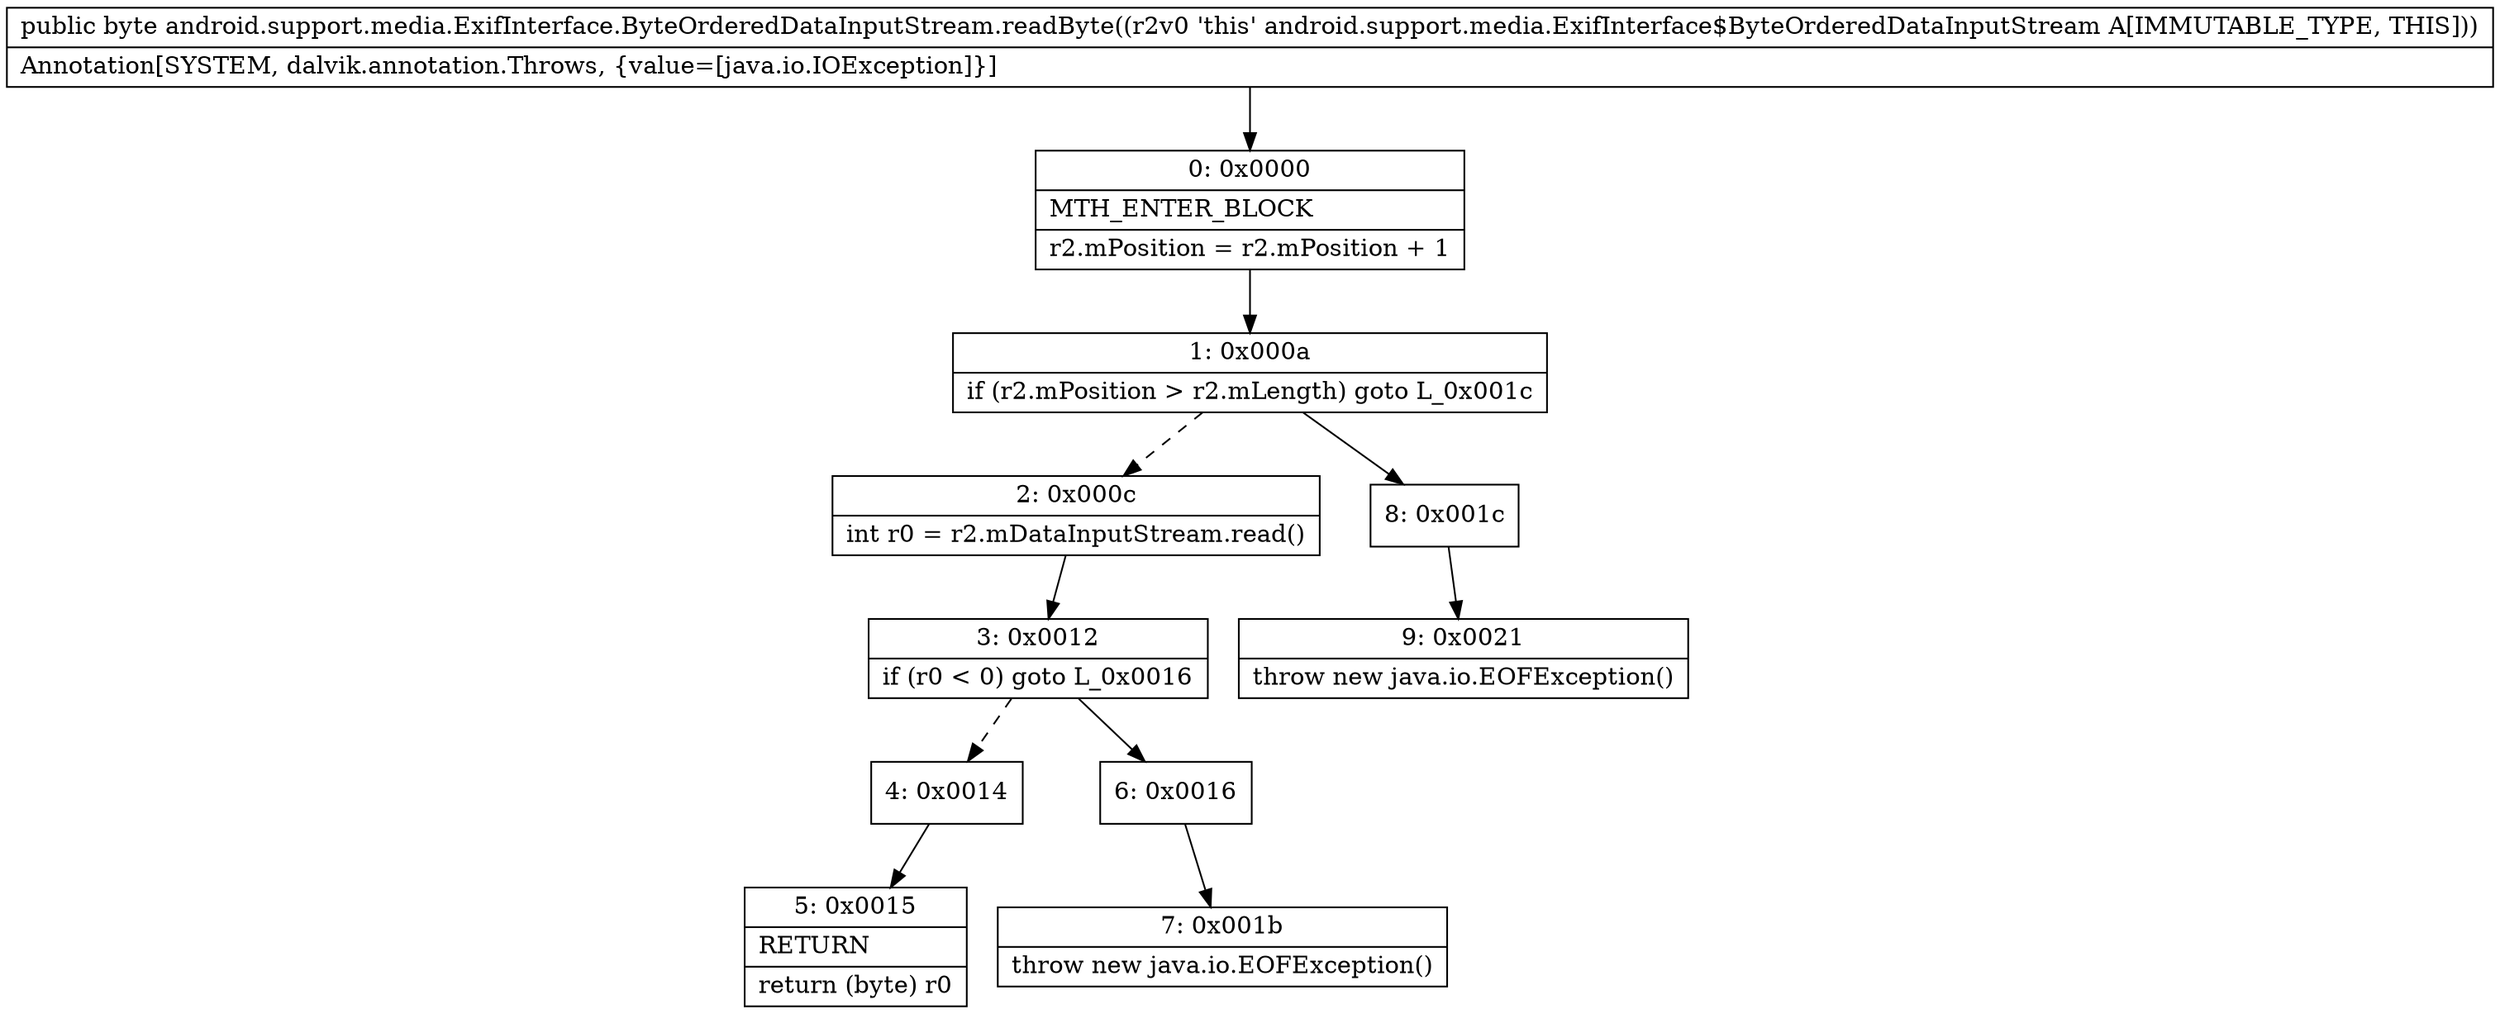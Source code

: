 digraph "CFG forandroid.support.media.ExifInterface.ByteOrderedDataInputStream.readByte()B" {
Node_0 [shape=record,label="{0\:\ 0x0000|MTH_ENTER_BLOCK\l|r2.mPosition = r2.mPosition + 1\l}"];
Node_1 [shape=record,label="{1\:\ 0x000a|if (r2.mPosition \> r2.mLength) goto L_0x001c\l}"];
Node_2 [shape=record,label="{2\:\ 0x000c|int r0 = r2.mDataInputStream.read()\l}"];
Node_3 [shape=record,label="{3\:\ 0x0012|if (r0 \< 0) goto L_0x0016\l}"];
Node_4 [shape=record,label="{4\:\ 0x0014}"];
Node_5 [shape=record,label="{5\:\ 0x0015|RETURN\l|return (byte) r0\l}"];
Node_6 [shape=record,label="{6\:\ 0x0016}"];
Node_7 [shape=record,label="{7\:\ 0x001b|throw new java.io.EOFException()\l}"];
Node_8 [shape=record,label="{8\:\ 0x001c}"];
Node_9 [shape=record,label="{9\:\ 0x0021|throw new java.io.EOFException()\l}"];
MethodNode[shape=record,label="{public byte android.support.media.ExifInterface.ByteOrderedDataInputStream.readByte((r2v0 'this' android.support.media.ExifInterface$ByteOrderedDataInputStream A[IMMUTABLE_TYPE, THIS]))  | Annotation[SYSTEM, dalvik.annotation.Throws, \{value=[java.io.IOException]\}]\l}"];
MethodNode -> Node_0;
Node_0 -> Node_1;
Node_1 -> Node_2[style=dashed];
Node_1 -> Node_8;
Node_2 -> Node_3;
Node_3 -> Node_4[style=dashed];
Node_3 -> Node_6;
Node_4 -> Node_5;
Node_6 -> Node_7;
Node_8 -> Node_9;
}

